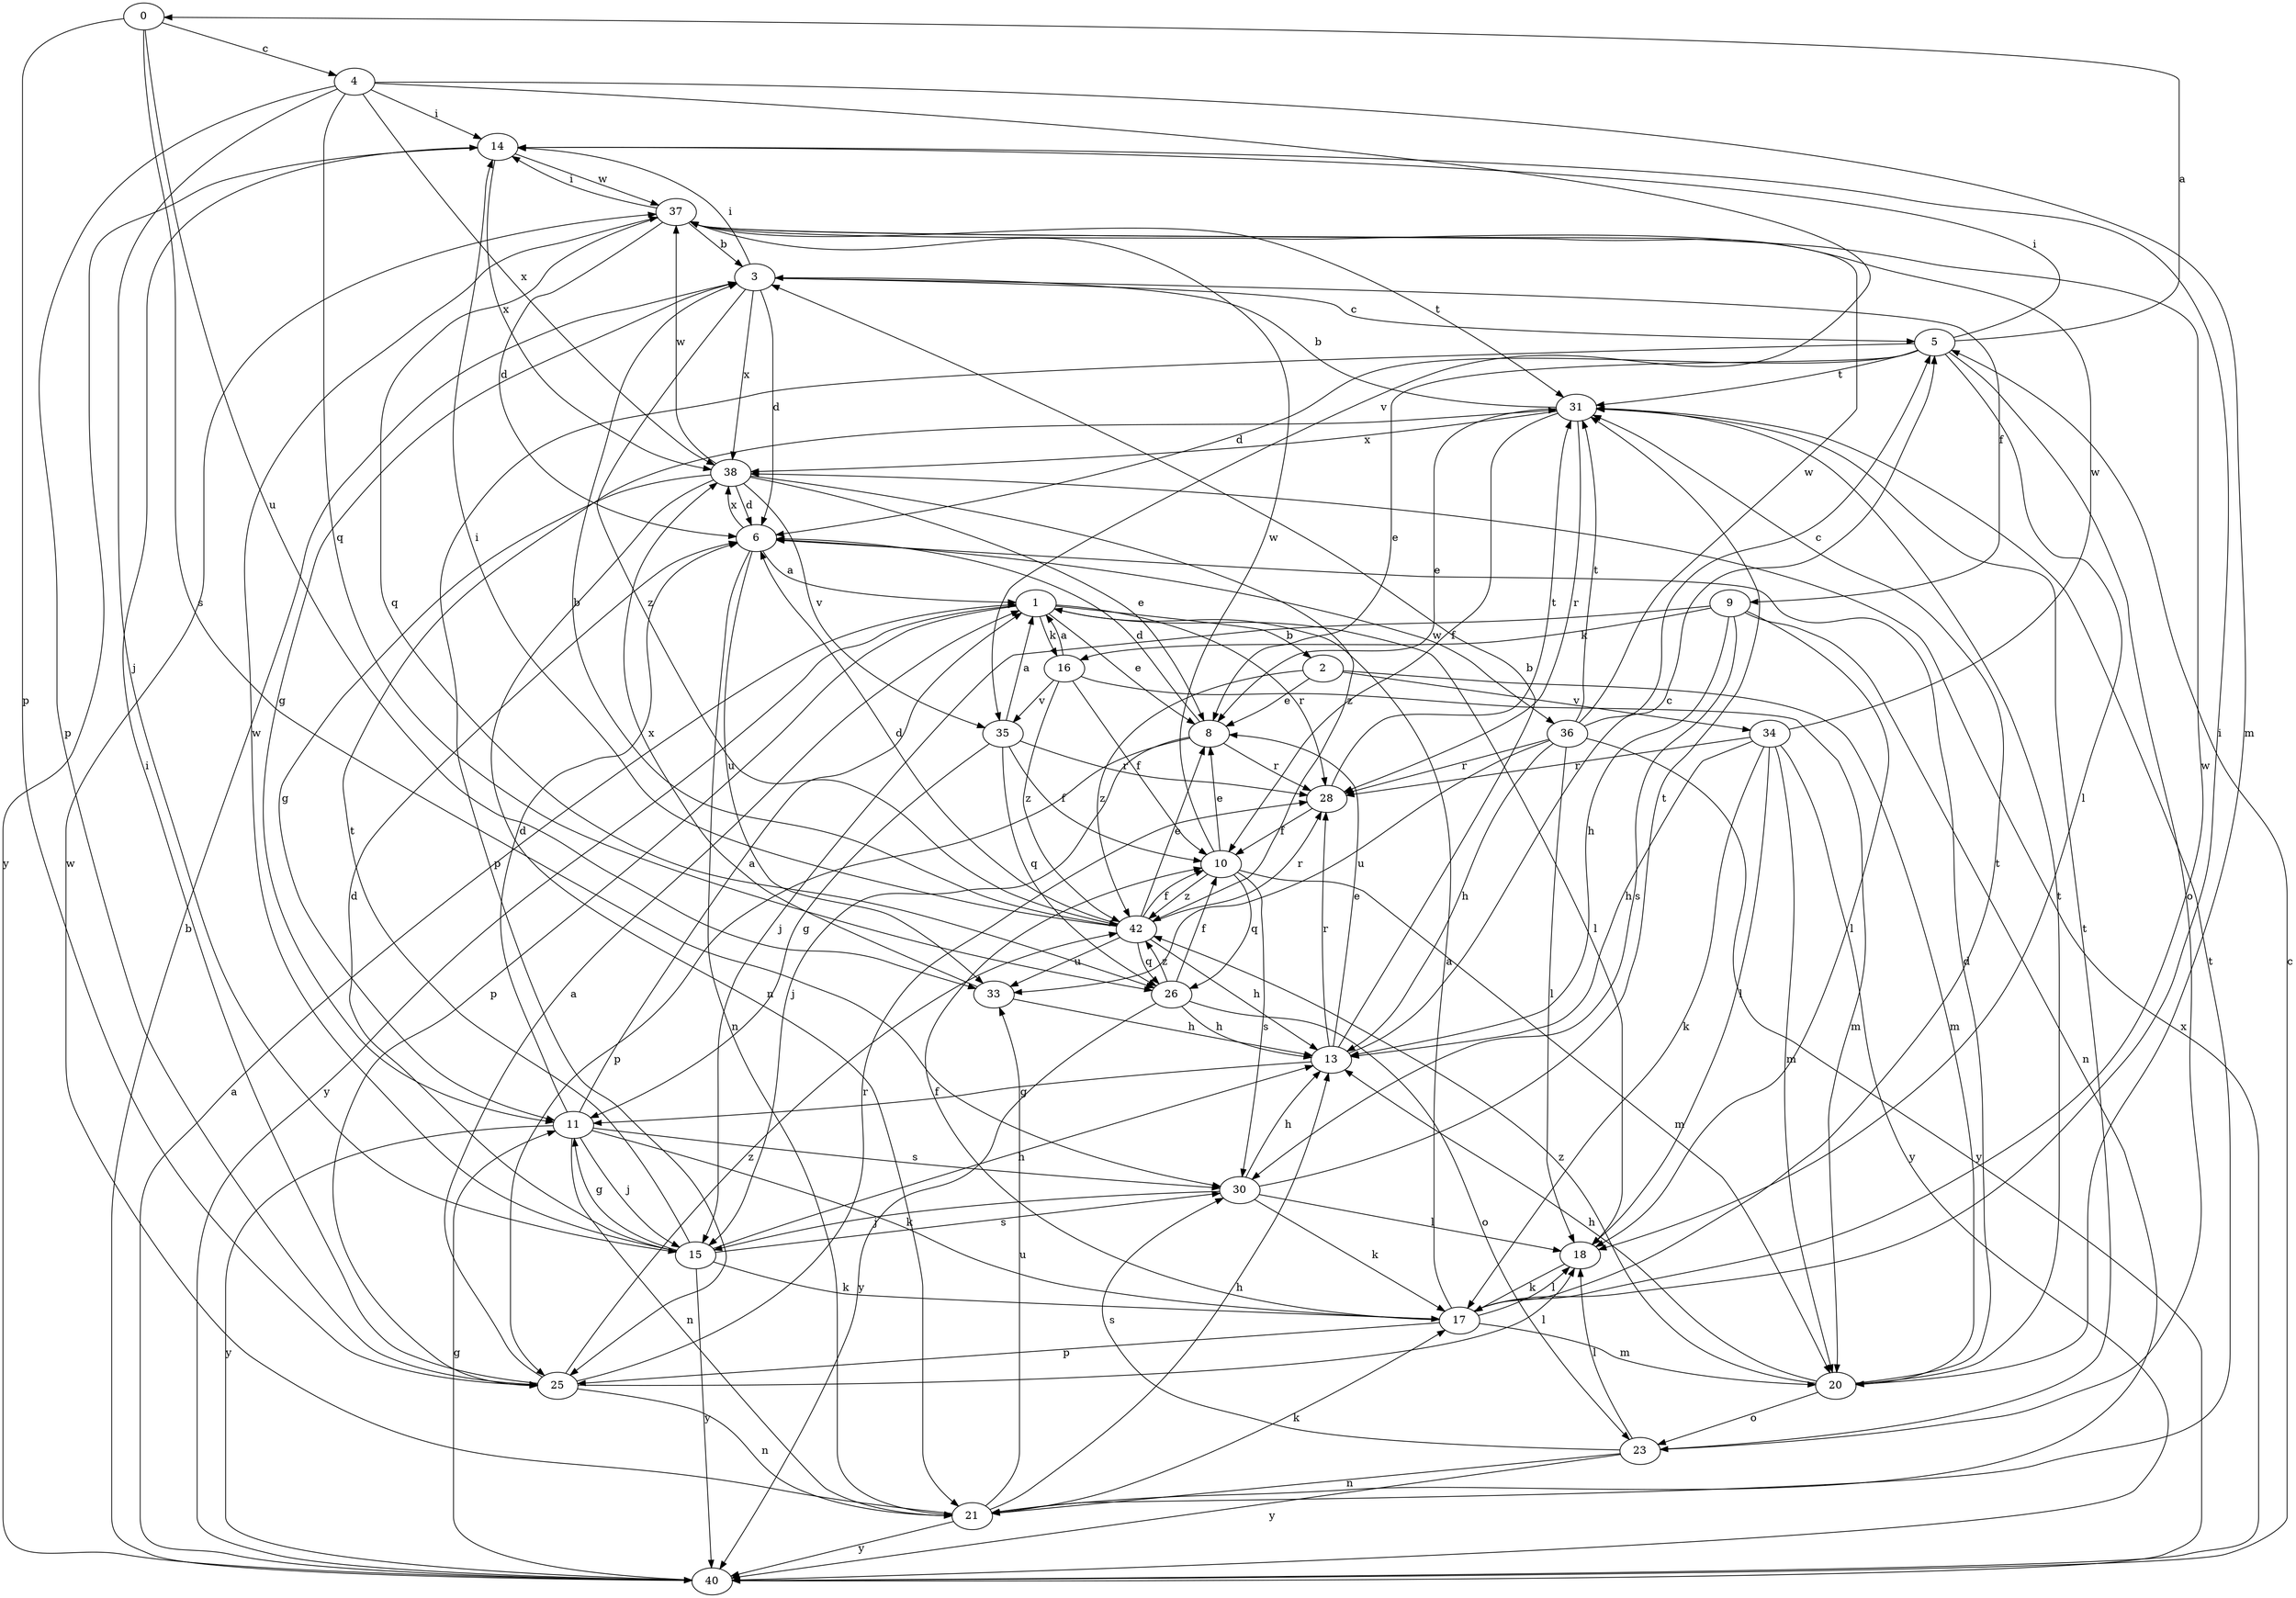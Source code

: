 strict digraph  {
0;
1;
2;
3;
4;
5;
6;
8;
9;
10;
11;
13;
14;
15;
16;
17;
18;
20;
21;
23;
25;
26;
28;
30;
31;
33;
34;
35;
36;
37;
38;
40;
42;
0 -> 4  [label=c];
0 -> 25  [label=p];
0 -> 30  [label=s];
0 -> 33  [label=u];
1 -> 2  [label=b];
1 -> 8  [label=e];
1 -> 16  [label=k];
1 -> 18  [label=l];
1 -> 25  [label=p];
1 -> 28  [label=r];
1 -> 40  [label=y];
2 -> 8  [label=e];
2 -> 20  [label=m];
2 -> 34  [label=v];
2 -> 42  [label=z];
3 -> 5  [label=c];
3 -> 6  [label=d];
3 -> 9  [label=f];
3 -> 11  [label=g];
3 -> 14  [label=i];
3 -> 38  [label=x];
3 -> 42  [label=z];
4 -> 14  [label=i];
4 -> 15  [label=j];
4 -> 20  [label=m];
4 -> 25  [label=p];
4 -> 26  [label=q];
4 -> 35  [label=v];
4 -> 38  [label=x];
5 -> 0  [label=a];
5 -> 6  [label=d];
5 -> 8  [label=e];
5 -> 14  [label=i];
5 -> 18  [label=l];
5 -> 23  [label=o];
5 -> 25  [label=p];
5 -> 31  [label=t];
6 -> 1  [label=a];
6 -> 21  [label=n];
6 -> 33  [label=u];
6 -> 36  [label=w];
6 -> 38  [label=x];
8 -> 6  [label=d];
8 -> 15  [label=j];
8 -> 25  [label=p];
8 -> 28  [label=r];
9 -> 13  [label=h];
9 -> 15  [label=j];
9 -> 16  [label=k];
9 -> 18  [label=l];
9 -> 21  [label=n];
9 -> 30  [label=s];
10 -> 8  [label=e];
10 -> 20  [label=m];
10 -> 26  [label=q];
10 -> 30  [label=s];
10 -> 37  [label=w];
10 -> 42  [label=z];
11 -> 1  [label=a];
11 -> 6  [label=d];
11 -> 15  [label=j];
11 -> 17  [label=k];
11 -> 21  [label=n];
11 -> 30  [label=s];
11 -> 40  [label=y];
13 -> 3  [label=b];
13 -> 5  [label=c];
13 -> 8  [label=e];
13 -> 11  [label=g];
13 -> 28  [label=r];
14 -> 37  [label=w];
14 -> 38  [label=x];
14 -> 40  [label=y];
15 -> 6  [label=d];
15 -> 11  [label=g];
15 -> 13  [label=h];
15 -> 17  [label=k];
15 -> 30  [label=s];
15 -> 31  [label=t];
15 -> 37  [label=w];
15 -> 40  [label=y];
16 -> 1  [label=a];
16 -> 10  [label=f];
16 -> 20  [label=m];
16 -> 35  [label=v];
16 -> 42  [label=z];
17 -> 1  [label=a];
17 -> 10  [label=f];
17 -> 14  [label=i];
17 -> 18  [label=l];
17 -> 20  [label=m];
17 -> 25  [label=p];
17 -> 31  [label=t];
17 -> 37  [label=w];
18 -> 17  [label=k];
20 -> 6  [label=d];
20 -> 13  [label=h];
20 -> 23  [label=o];
20 -> 31  [label=t];
20 -> 42  [label=z];
21 -> 13  [label=h];
21 -> 17  [label=k];
21 -> 31  [label=t];
21 -> 33  [label=u];
21 -> 37  [label=w];
21 -> 40  [label=y];
23 -> 18  [label=l];
23 -> 21  [label=n];
23 -> 30  [label=s];
23 -> 31  [label=t];
23 -> 40  [label=y];
25 -> 1  [label=a];
25 -> 14  [label=i];
25 -> 18  [label=l];
25 -> 21  [label=n];
25 -> 28  [label=r];
25 -> 42  [label=z];
26 -> 10  [label=f];
26 -> 13  [label=h];
26 -> 23  [label=o];
26 -> 40  [label=y];
26 -> 42  [label=z];
28 -> 10  [label=f];
28 -> 31  [label=t];
30 -> 13  [label=h];
30 -> 15  [label=j];
30 -> 17  [label=k];
30 -> 18  [label=l];
30 -> 31  [label=t];
31 -> 3  [label=b];
31 -> 8  [label=e];
31 -> 10  [label=f];
31 -> 28  [label=r];
31 -> 38  [label=x];
33 -> 13  [label=h];
33 -> 38  [label=x];
34 -> 13  [label=h];
34 -> 17  [label=k];
34 -> 18  [label=l];
34 -> 20  [label=m];
34 -> 28  [label=r];
34 -> 37  [label=w];
34 -> 40  [label=y];
35 -> 1  [label=a];
35 -> 10  [label=f];
35 -> 11  [label=g];
35 -> 26  [label=q];
35 -> 28  [label=r];
36 -> 5  [label=c];
36 -> 13  [label=h];
36 -> 18  [label=l];
36 -> 28  [label=r];
36 -> 31  [label=t];
36 -> 33  [label=u];
36 -> 37  [label=w];
36 -> 40  [label=y];
37 -> 3  [label=b];
37 -> 6  [label=d];
37 -> 14  [label=i];
37 -> 26  [label=q];
37 -> 31  [label=t];
38 -> 6  [label=d];
38 -> 8  [label=e];
38 -> 11  [label=g];
38 -> 21  [label=n];
38 -> 35  [label=v];
38 -> 37  [label=w];
38 -> 42  [label=z];
40 -> 1  [label=a];
40 -> 3  [label=b];
40 -> 5  [label=c];
40 -> 11  [label=g];
40 -> 38  [label=x];
42 -> 3  [label=b];
42 -> 6  [label=d];
42 -> 8  [label=e];
42 -> 10  [label=f];
42 -> 13  [label=h];
42 -> 14  [label=i];
42 -> 26  [label=q];
42 -> 28  [label=r];
42 -> 33  [label=u];
}
